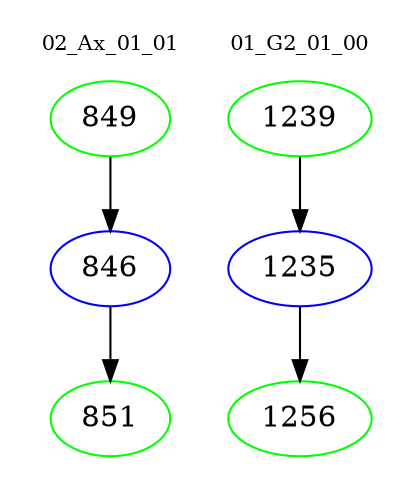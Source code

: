 digraph{
subgraph cluster_0 {
color = white
label = "02_Ax_01_01";
fontsize=10;
T0_849 [label="849", color="green"]
T0_849 -> T0_846 [color="black"]
T0_846 [label="846", color="blue"]
T0_846 -> T0_851 [color="black"]
T0_851 [label="851", color="green"]
}
subgraph cluster_1 {
color = white
label = "01_G2_01_00";
fontsize=10;
T1_1239 [label="1239", color="green"]
T1_1239 -> T1_1235 [color="black"]
T1_1235 [label="1235", color="blue"]
T1_1235 -> T1_1256 [color="black"]
T1_1256 [label="1256", color="green"]
}
}
